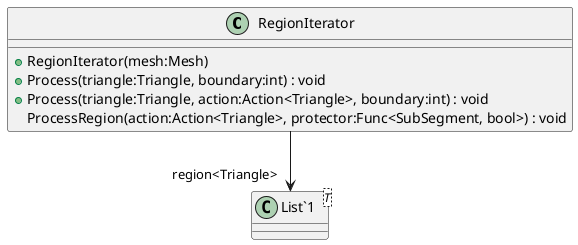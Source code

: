 @startuml
class RegionIterator {
    + RegionIterator(mesh:Mesh)
    + Process(triangle:Triangle, boundary:int) : void
    + Process(triangle:Triangle, action:Action<Triangle>, boundary:int) : void
    ProcessRegion(action:Action<Triangle>, protector:Func<SubSegment, bool>) : void
}
class "List`1"<T> {
}
RegionIterator --> "region<Triangle>" "List`1"
@enduml
